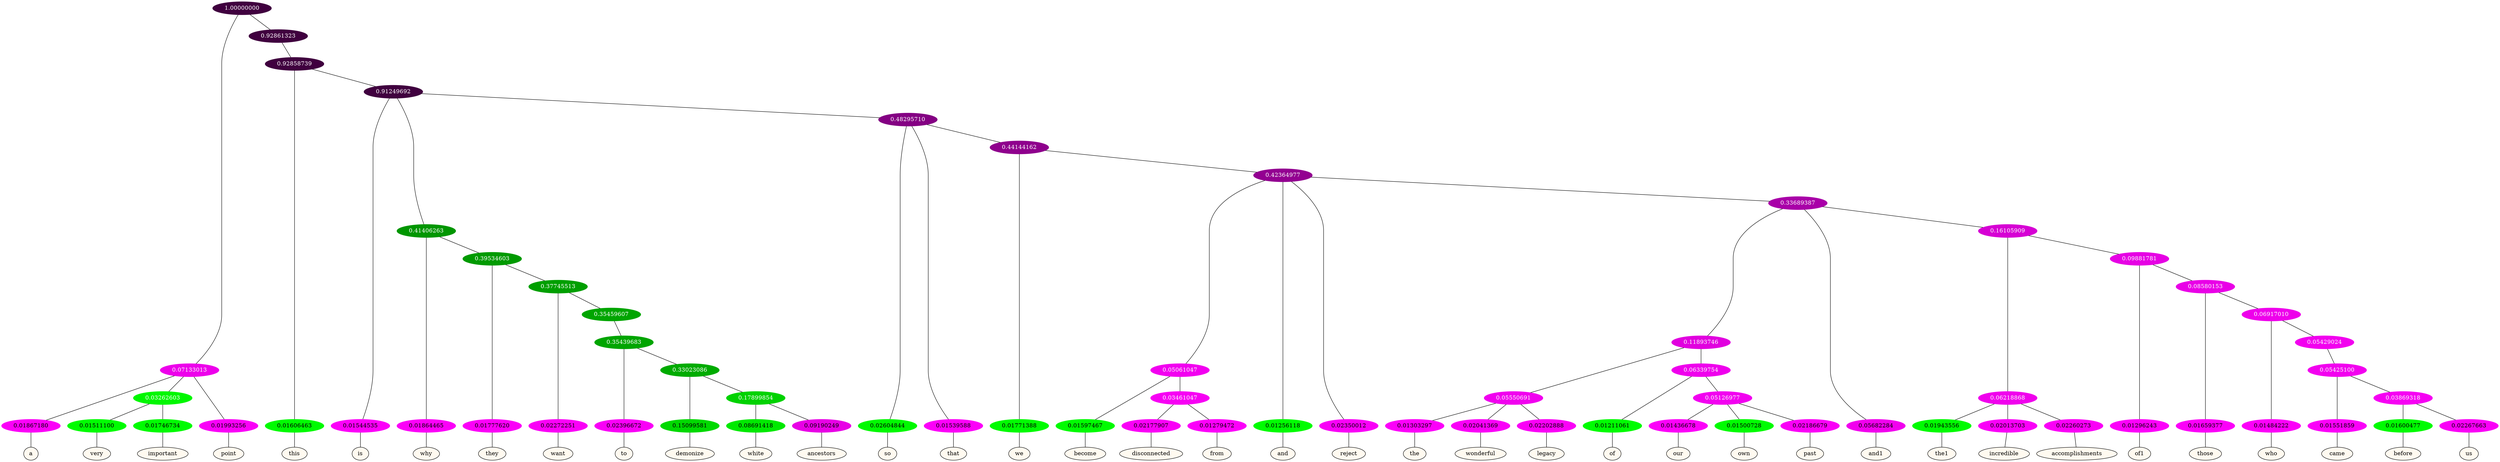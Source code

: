 graph {
	node [format=png height=0.15 nodesep=0.001 ordering=out overlap=prism overlap_scaling=0.01 ranksep=0.001 ratio=0.2 style=filled width=0.15]
	{
		rank=same
		a_w_3 [label=a color=black fillcolor=floralwhite style="filled,solid"]
		a_w_7 [label=very color=black fillcolor=floralwhite style="filled,solid"]
		a_w_8 [label=important color=black fillcolor=floralwhite style="filled,solid"]
		a_w_5 [label=point color=black fillcolor=floralwhite style="filled,solid"]
		a_w_9 [label=this color=black fillcolor=floralwhite style="filled,solid"]
		a_w_11 [label=is color=black fillcolor=floralwhite style="filled,solid"]
		a_w_14 [label=why color=black fillcolor=floralwhite style="filled,solid"]
		a_w_19 [label=they color=black fillcolor=floralwhite style="filled,solid"]
		a_w_23 [label=want color=black fillcolor=floralwhite style="filled,solid"]
		a_w_35 [label=to color=black fillcolor=floralwhite style="filled,solid"]
		a_w_43 [label=demonize color=black fillcolor=floralwhite style="filled,solid"]
		a_w_55 [label=white color=black fillcolor=floralwhite style="filled,solid"]
		a_w_56 [label=ancestors color=black fillcolor=floralwhite style="filled,solid"]
		a_w_16 [label=so color=black fillcolor=floralwhite style="filled,solid"]
		a_w_17 [label=that color=black fillcolor=floralwhite style="filled,solid"]
		a_w_21 [label=we color=black fillcolor=floralwhite style="filled,solid"]
		a_w_30 [label=become color=black fillcolor=floralwhite style="filled,solid"]
		a_w_37 [label=disconnected color=black fillcolor=floralwhite style="filled,solid"]
		a_w_38 [label=from color=black fillcolor=floralwhite style="filled,solid"]
		a_w_26 [label=and color=black fillcolor=floralwhite style="filled,solid"]
		a_w_27 [label=reject color=black fillcolor=floralwhite style="filled,solid"]
		a_w_45 [label=the color=black fillcolor=floralwhite style="filled,solid"]
		a_w_46 [label=wonderful color=black fillcolor=floralwhite style="filled,solid"]
		a_w_47 [label=legacy color=black fillcolor=floralwhite style="filled,solid"]
		a_w_48 [label=of color=black fillcolor=floralwhite style="filled,solid"]
		a_w_57 [label=our color=black fillcolor=floralwhite style="filled,solid"]
		a_w_58 [label=own color=black fillcolor=floralwhite style="filled,solid"]
		a_w_59 [label=past color=black fillcolor=floralwhite style="filled,solid"]
		a_w_33 [label=and1 color=black fillcolor=floralwhite style="filled,solid"]
		a_w_50 [label=the1 color=black fillcolor=floralwhite style="filled,solid"]
		a_w_51 [label=incredible color=black fillcolor=floralwhite style="filled,solid"]
		a_w_52 [label=accomplishments color=black fillcolor=floralwhite style="filled,solid"]
		a_w_53 [label=of1 color=black fillcolor=floralwhite style="filled,solid"]
		a_w_60 [label=those color=black fillcolor=floralwhite style="filled,solid"]
		a_w_62 [label=who color=black fillcolor=floralwhite style="filled,solid"]
		a_w_65 [label=came color=black fillcolor=floralwhite style="filled,solid"]
		a_w_67 [label=before color=black fillcolor=floralwhite style="filled,solid"]
		a_w_68 [label=us color=black fillcolor=floralwhite style="filled,solid"]
	}
	a_n_3 -- a_w_3
	a_n_7 -- a_w_7
	a_n_8 -- a_w_8
	a_n_5 -- a_w_5
	a_n_9 -- a_w_9
	a_n_11 -- a_w_11
	a_n_14 -- a_w_14
	a_n_19 -- a_w_19
	a_n_23 -- a_w_23
	a_n_35 -- a_w_35
	a_n_43 -- a_w_43
	a_n_55 -- a_w_55
	a_n_56 -- a_w_56
	a_n_16 -- a_w_16
	a_n_17 -- a_w_17
	a_n_21 -- a_w_21
	a_n_30 -- a_w_30
	a_n_37 -- a_w_37
	a_n_38 -- a_w_38
	a_n_26 -- a_w_26
	a_n_27 -- a_w_27
	a_n_45 -- a_w_45
	a_n_46 -- a_w_46
	a_n_47 -- a_w_47
	a_n_48 -- a_w_48
	a_n_57 -- a_w_57
	a_n_58 -- a_w_58
	a_n_59 -- a_w_59
	a_n_33 -- a_w_33
	a_n_50 -- a_w_50
	a_n_51 -- a_w_51
	a_n_52 -- a_w_52
	a_n_53 -- a_w_53
	a_n_60 -- a_w_60
	a_n_62 -- a_w_62
	a_n_65 -- a_w_65
	a_n_67 -- a_w_67
	a_n_68 -- a_w_68
	{
		rank=same
		a_n_3 [label=0.01867180 color="0.835 1.000 0.981" fontcolor=black]
		a_n_7 [label=0.01511100 color="0.334 1.000 0.985" fontcolor=black]
		a_n_8 [label=0.01746734 color="0.334 1.000 0.983" fontcolor=black]
		a_n_5 [label=0.01993256 color="0.835 1.000 0.980" fontcolor=black]
		a_n_9 [label=0.01606463 color="0.334 1.000 0.984" fontcolor=black]
		a_n_11 [label=0.01544535 color="0.835 1.000 0.985" fontcolor=black]
		a_n_14 [label=0.01864465 color="0.835 1.000 0.981" fontcolor=black]
		a_n_19 [label=0.01777620 color="0.835 1.000 0.982" fontcolor=black]
		a_n_23 [label=0.02272251 color="0.835 1.000 0.977" fontcolor=black]
		a_n_35 [label=0.02396672 color="0.835 1.000 0.976" fontcolor=black]
		a_n_43 [label=0.15099581 color="0.334 1.000 0.849" fontcolor=black]
		a_n_55 [label=0.08691418 color="0.334 1.000 0.913" fontcolor=black]
		a_n_56 [label=0.09190249 color="0.835 1.000 0.908" fontcolor=black]
		a_n_16 [label=0.02604844 color="0.334 1.000 0.974" fontcolor=black]
		a_n_17 [label=0.01539588 color="0.835 1.000 0.985" fontcolor=black]
		a_n_21 [label=0.01771388 color="0.334 1.000 0.982" fontcolor=black]
		a_n_30 [label=0.01597467 color="0.334 1.000 0.984" fontcolor=black]
		a_n_37 [label=0.02177907 color="0.835 1.000 0.978" fontcolor=black]
		a_n_38 [label=0.01279472 color="0.835 1.000 0.987" fontcolor=black]
		a_n_26 [label=0.01256118 color="0.334 1.000 0.987" fontcolor=black]
		a_n_27 [label=0.02350012 color="0.835 1.000 0.976" fontcolor=black]
		a_n_45 [label=0.01303297 color="0.835 1.000 0.987" fontcolor=black]
		a_n_46 [label=0.02041369 color="0.835 1.000 0.980" fontcolor=black]
		a_n_47 [label=0.02202888 color="0.835 1.000 0.978" fontcolor=black]
		a_n_48 [label=0.01211061 color="0.334 1.000 0.988" fontcolor=black]
		a_n_57 [label=0.01436678 color="0.835 1.000 0.986" fontcolor=black]
		a_n_58 [label=0.01500728 color="0.334 1.000 0.985" fontcolor=black]
		a_n_59 [label=0.02186679 color="0.835 1.000 0.978" fontcolor=black]
		a_n_33 [label=0.05682284 color="0.835 1.000 0.943" fontcolor=black]
		a_n_50 [label=0.01943556 color="0.334 1.000 0.981" fontcolor=black]
		a_n_51 [label=0.02013703 color="0.835 1.000 0.980" fontcolor=black]
		a_n_52 [label=0.02260273 color="0.835 1.000 0.977" fontcolor=black]
		a_n_53 [label=0.01296243 color="0.835 1.000 0.987" fontcolor=black]
		a_n_60 [label=0.01659377 color="0.835 1.000 0.983" fontcolor=black]
		a_n_62 [label=0.01484222 color="0.835 1.000 0.985" fontcolor=black]
		a_n_65 [label=0.01551859 color="0.835 1.000 0.984" fontcolor=black]
		a_n_67 [label=0.01600477 color="0.334 1.000 0.984" fontcolor=black]
		a_n_68 [label=0.02267663 color="0.835 1.000 0.977" fontcolor=black]
	}
	a_n_0 [label=1.00000000 color="0.835 1.000 0.250" fontcolor=grey99]
	a_n_1 [label=0.07133013 color="0.835 1.000 0.929" fontcolor=grey99]
	a_n_0 -- a_n_1
	a_n_2 [label=0.92861323 color="0.835 1.000 0.250" fontcolor=grey99]
	a_n_0 -- a_n_2
	a_n_1 -- a_n_3
	a_n_4 [label=0.03262603 color="0.334 1.000 0.967" fontcolor=grey99]
	a_n_1 -- a_n_4
	a_n_1 -- a_n_5
	a_n_6 [label=0.92858739 color="0.835 1.000 0.250" fontcolor=grey99]
	a_n_2 -- a_n_6
	a_n_4 -- a_n_7
	a_n_4 -- a_n_8
	a_n_6 -- a_n_9
	a_n_10 [label=0.91249692 color="0.835 1.000 0.250" fontcolor=grey99]
	a_n_6 -- a_n_10
	a_n_10 -- a_n_11
	a_n_12 [label=0.41406263 color="0.334 1.000 0.586" fontcolor=grey99]
	a_n_10 -- a_n_12
	a_n_13 [label=0.48295710 color="0.835 1.000 0.517" fontcolor=grey99]
	a_n_10 -- a_n_13
	a_n_12 -- a_n_14
	a_n_15 [label=0.39534603 color="0.334 1.000 0.605" fontcolor=grey99]
	a_n_12 -- a_n_15
	a_n_13 -- a_n_16
	a_n_13 -- a_n_17
	a_n_18 [label=0.44144162 color="0.835 1.000 0.559" fontcolor=grey99]
	a_n_13 -- a_n_18
	a_n_15 -- a_n_19
	a_n_20 [label=0.37745513 color="0.334 1.000 0.623" fontcolor=grey99]
	a_n_15 -- a_n_20
	a_n_18 -- a_n_21
	a_n_22 [label=0.42364977 color="0.835 1.000 0.576" fontcolor=grey99]
	a_n_18 -- a_n_22
	a_n_20 -- a_n_23
	a_n_24 [label=0.35459607 color="0.334 1.000 0.645" fontcolor=grey99]
	a_n_20 -- a_n_24
	a_n_25 [label=0.05061047 color="0.835 1.000 0.949" fontcolor=grey99]
	a_n_22 -- a_n_25
	a_n_22 -- a_n_26
	a_n_22 -- a_n_27
	a_n_28 [label=0.33689387 color="0.835 1.000 0.663" fontcolor=grey99]
	a_n_22 -- a_n_28
	a_n_29 [label=0.35439683 color="0.334 1.000 0.646" fontcolor=grey99]
	a_n_24 -- a_n_29
	a_n_25 -- a_n_30
	a_n_31 [label=0.03461047 color="0.835 1.000 0.965" fontcolor=grey99]
	a_n_25 -- a_n_31
	a_n_32 [label=0.11893746 color="0.835 1.000 0.881" fontcolor=grey99]
	a_n_28 -- a_n_32
	a_n_28 -- a_n_33
	a_n_34 [label=0.16105909 color="0.835 1.000 0.839" fontcolor=grey99]
	a_n_28 -- a_n_34
	a_n_29 -- a_n_35
	a_n_36 [label=0.33023086 color="0.334 1.000 0.670" fontcolor=grey99]
	a_n_29 -- a_n_36
	a_n_31 -- a_n_37
	a_n_31 -- a_n_38
	a_n_39 [label=0.05550691 color="0.835 1.000 0.944" fontcolor=grey99]
	a_n_32 -- a_n_39
	a_n_40 [label=0.06339754 color="0.835 1.000 0.937" fontcolor=grey99]
	a_n_32 -- a_n_40
	a_n_41 [label=0.06218868 color="0.835 1.000 0.938" fontcolor=grey99]
	a_n_34 -- a_n_41
	a_n_42 [label=0.09881781 color="0.835 1.000 0.901" fontcolor=grey99]
	a_n_34 -- a_n_42
	a_n_36 -- a_n_43
	a_n_44 [label=0.17899854 color="0.334 1.000 0.821" fontcolor=grey99]
	a_n_36 -- a_n_44
	a_n_39 -- a_n_45
	a_n_39 -- a_n_46
	a_n_39 -- a_n_47
	a_n_40 -- a_n_48
	a_n_49 [label=0.05126977 color="0.835 1.000 0.949" fontcolor=grey99]
	a_n_40 -- a_n_49
	a_n_41 -- a_n_50
	a_n_41 -- a_n_51
	a_n_41 -- a_n_52
	a_n_42 -- a_n_53
	a_n_54 [label=0.08580153 color="0.835 1.000 0.914" fontcolor=grey99]
	a_n_42 -- a_n_54
	a_n_44 -- a_n_55
	a_n_44 -- a_n_56
	a_n_49 -- a_n_57
	a_n_49 -- a_n_58
	a_n_49 -- a_n_59
	a_n_54 -- a_n_60
	a_n_61 [label=0.06917010 color="0.835 1.000 0.931" fontcolor=grey99]
	a_n_54 -- a_n_61
	a_n_61 -- a_n_62
	a_n_63 [label=0.05429024 color="0.835 1.000 0.946" fontcolor=grey99]
	a_n_61 -- a_n_63
	a_n_64 [label=0.05425100 color="0.835 1.000 0.946" fontcolor=grey99]
	a_n_63 -- a_n_64
	a_n_64 -- a_n_65
	a_n_66 [label=0.03869318 color="0.835 1.000 0.961" fontcolor=grey99]
	a_n_64 -- a_n_66
	a_n_66 -- a_n_67
	a_n_66 -- a_n_68
}
